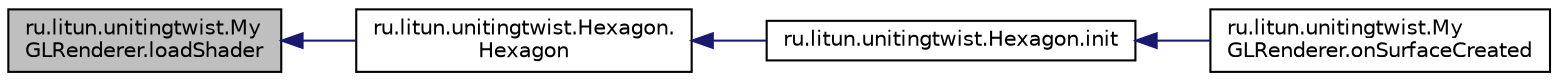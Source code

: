 digraph "ru.litun.unitingtwist.MyGLRenderer.loadShader"
{
  edge [fontname="Helvetica",fontsize="10",labelfontname="Helvetica",labelfontsize="10"];
  node [fontname="Helvetica",fontsize="10",shape=record];
  rankdir="LR";
  Node12 [label="ru.litun.unitingtwist.My\lGLRenderer.loadShader",height=0.2,width=0.4,color="black", fillcolor="grey75", style="filled", fontcolor="black"];
  Node12 -> Node13 [dir="back",color="midnightblue",fontsize="10",style="solid"];
  Node13 [label="ru.litun.unitingtwist.Hexagon.\lHexagon",height=0.2,width=0.4,color="black", fillcolor="white", style="filled",URL="$classru_1_1litun_1_1unitingtwist_1_1_hexagon.html#a3d32c6201950025897791017a2fa2002"];
  Node13 -> Node14 [dir="back",color="midnightblue",fontsize="10",style="solid"];
  Node14 [label="ru.litun.unitingtwist.Hexagon.init",height=0.2,width=0.4,color="black", fillcolor="white", style="filled",URL="$classru_1_1litun_1_1unitingtwist_1_1_hexagon.html#a4f006c05f629c4a0cc83f258fc054850"];
  Node14 -> Node15 [dir="back",color="midnightblue",fontsize="10",style="solid"];
  Node15 [label="ru.litun.unitingtwist.My\lGLRenderer.onSurfaceCreated",height=0.2,width=0.4,color="black", fillcolor="white", style="filled",URL="$classru_1_1litun_1_1unitingtwist_1_1_my_g_l_renderer.html#a3e0a973d89aee9ef9b3a8b524a23a562"];
}

